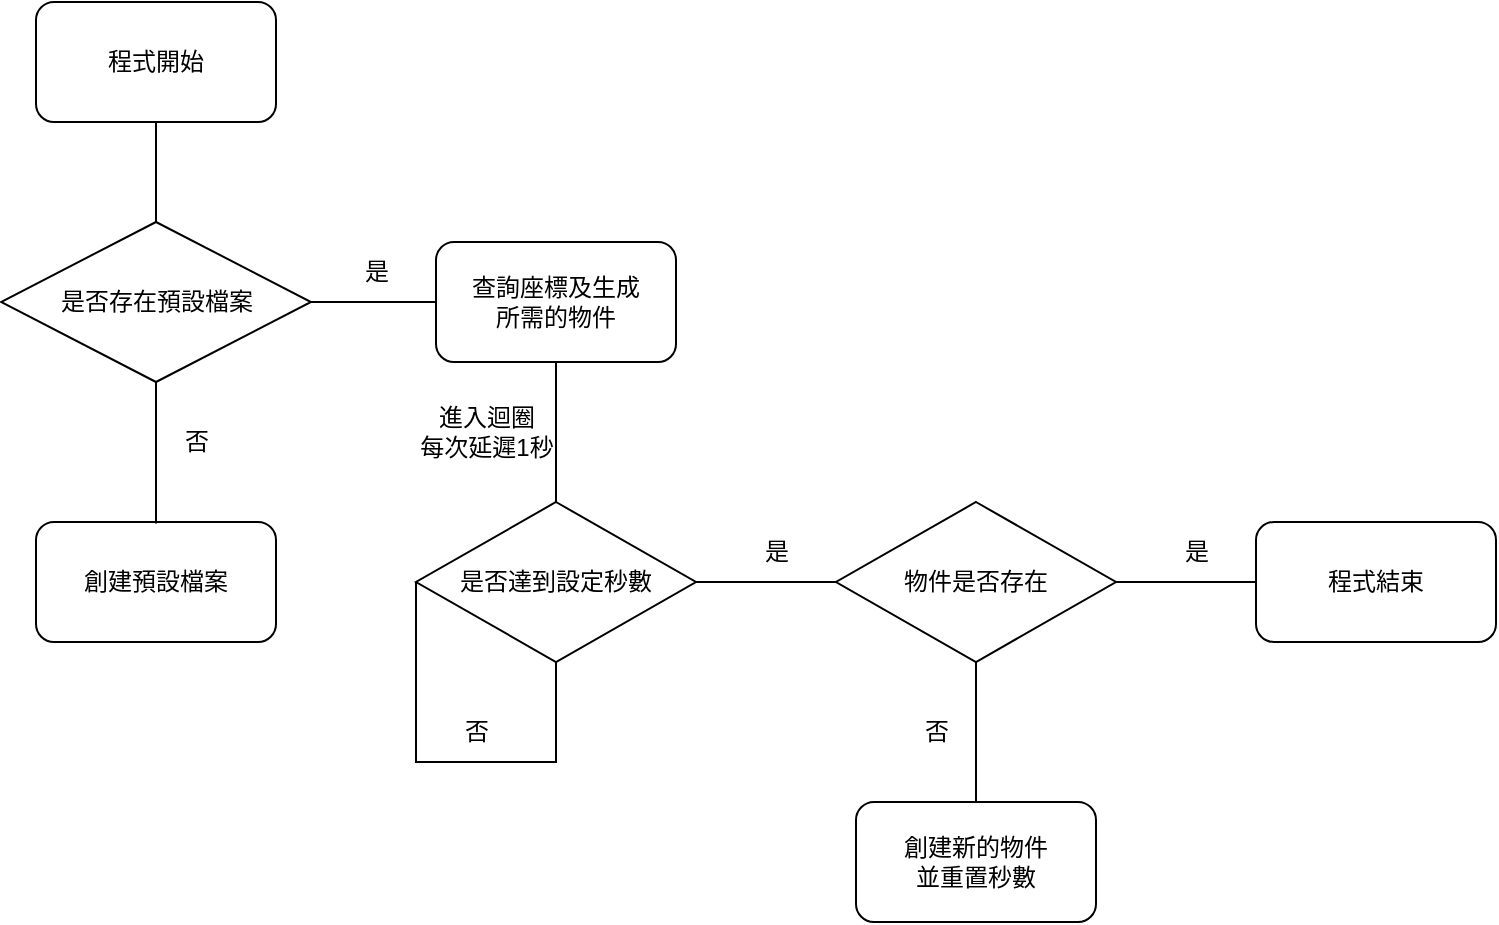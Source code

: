 <mxfile version="20.2.4" type="github"><diagram id="xZ59dbiQEWNgp1dUOIf5" name="第 1 页"><mxGraphModel dx="1422" dy="754" grid="1" gridSize="10" guides="1" tooltips="1" connect="1" arrows="1" fold="1" page="1" pageScale="1" pageWidth="827" pageHeight="1169" math="0" shadow="0"><root><mxCell id="0"/><mxCell id="1" parent="0"/><mxCell id="PS_9hRfJn6Zm8qRb8hPg-2" value="程式開始" style="rounded=1;whiteSpace=wrap;html=1;" vertex="1" parent="1"><mxGeometry x="60" y="30" width="120" height="60" as="geometry"/></mxCell><mxCell id="PS_9hRfJn6Zm8qRb8hPg-3" value="是否存在預設檔案" style="rhombus;whiteSpace=wrap;html=1;" vertex="1" parent="1"><mxGeometry x="42.5" y="140" width="155" height="80" as="geometry"/></mxCell><mxCell id="PS_9hRfJn6Zm8qRb8hPg-6" value="" style="endArrow=none;html=1;rounded=0;entryX=0.5;entryY=0;entryDx=0;entryDy=0;" edge="1" parent="1" source="PS_9hRfJn6Zm8qRb8hPg-2" target="PS_9hRfJn6Zm8qRb8hPg-3"><mxGeometry width="50" height="50" relative="1" as="geometry"><mxPoint x="120" y="140" as="sourcePoint"/><mxPoint x="120" y="160.711" as="targetPoint"/></mxGeometry></mxCell><mxCell id="PS_9hRfJn6Zm8qRb8hPg-8" value="創建預設檔案" style="rounded=1;whiteSpace=wrap;html=1;" vertex="1" parent="1"><mxGeometry x="60" y="290" width="120" height="60" as="geometry"/></mxCell><mxCell id="PS_9hRfJn6Zm8qRb8hPg-9" value="" style="endArrow=none;html=1;rounded=0;" edge="1" parent="1" source="PS_9hRfJn6Zm8qRb8hPg-3"><mxGeometry width="50" height="50" relative="1" as="geometry"><mxPoint x="120" y="270" as="sourcePoint"/><mxPoint x="120" y="290.711" as="targetPoint"/></mxGeometry></mxCell><mxCell id="PS_9hRfJn6Zm8qRb8hPg-10" value="否" style="text;html=1;align=center;verticalAlign=middle;resizable=0;points=[];autosize=1;strokeColor=none;fillColor=none;" vertex="1" parent="1"><mxGeometry x="120" y="235" width="40" height="30" as="geometry"/></mxCell><mxCell id="PS_9hRfJn6Zm8qRb8hPg-11" value="查詢座標及生成&lt;br&gt;所需的物件" style="rounded=1;whiteSpace=wrap;html=1;" vertex="1" parent="1"><mxGeometry x="260" y="150" width="120" height="60" as="geometry"/></mxCell><mxCell id="PS_9hRfJn6Zm8qRb8hPg-12" value="" style="endArrow=none;html=1;rounded=0;exitX=1;exitY=0.5;exitDx=0;exitDy=0;entryX=0;entryY=0.5;entryDx=0;entryDy=0;" edge="1" parent="1" source="PS_9hRfJn6Zm8qRb8hPg-3" target="PS_9hRfJn6Zm8qRb8hPg-11"><mxGeometry width="50" height="50" relative="1" as="geometry"><mxPoint x="210" y="230" as="sourcePoint"/><mxPoint x="260" y="180" as="targetPoint"/></mxGeometry></mxCell><mxCell id="PS_9hRfJn6Zm8qRb8hPg-14" value="是" style="text;html=1;align=center;verticalAlign=middle;resizable=0;points=[];autosize=1;strokeColor=none;fillColor=none;" vertex="1" parent="1"><mxGeometry x="210" y="150" width="40" height="30" as="geometry"/></mxCell><mxCell id="PS_9hRfJn6Zm8qRb8hPg-15" value="" style="endArrow=none;html=1;rounded=0;entryX=0.5;entryY=1;entryDx=0;entryDy=0;exitX=0.5;exitY=0;exitDx=0;exitDy=0;" edge="1" parent="1" source="PS_9hRfJn6Zm8qRb8hPg-16" target="PS_9hRfJn6Zm8qRb8hPg-11"><mxGeometry width="50" height="50" relative="1" as="geometry"><mxPoint x="320" y="260" as="sourcePoint"/><mxPoint x="370" y="210" as="targetPoint"/></mxGeometry></mxCell><mxCell id="PS_9hRfJn6Zm8qRb8hPg-16" value="是否達到設定秒數" style="rhombus;whiteSpace=wrap;html=1;" vertex="1" parent="1"><mxGeometry x="250" y="280" width="140" height="80" as="geometry"/></mxCell><mxCell id="PS_9hRfJn6Zm8qRb8hPg-17" value="進入迴圈&lt;br&gt;每次延遲1秒" style="text;html=1;align=center;verticalAlign=middle;resizable=0;points=[];autosize=1;strokeColor=none;fillColor=none;" vertex="1" parent="1"><mxGeometry x="240" y="225" width="90" height="40" as="geometry"/></mxCell><mxCell id="PS_9hRfJn6Zm8qRb8hPg-19" value="" style="endArrow=none;html=1;rounded=0;entryX=0;entryY=0.5;entryDx=0;entryDy=0;exitX=1;exitY=0.5;exitDx=0;exitDy=0;" edge="1" parent="1" source="PS_9hRfJn6Zm8qRb8hPg-16"><mxGeometry width="50" height="50" relative="1" as="geometry"><mxPoint x="400" y="350" as="sourcePoint"/><mxPoint x="460" y="320" as="targetPoint"/></mxGeometry></mxCell><mxCell id="PS_9hRfJn6Zm8qRb8hPg-20" value="是" style="text;html=1;align=center;verticalAlign=middle;resizable=0;points=[];autosize=1;strokeColor=none;fillColor=none;" vertex="1" parent="1"><mxGeometry x="410" y="290" width="40" height="30" as="geometry"/></mxCell><mxCell id="PS_9hRfJn6Zm8qRb8hPg-22" value="" style="endArrow=none;html=1;rounded=0;exitX=0;exitY=0.5;exitDx=0;exitDy=0;" edge="1" parent="1" source="PS_9hRfJn6Zm8qRb8hPg-16"><mxGeometry width="50" height="50" relative="1" as="geometry"><mxPoint x="260" y="410" as="sourcePoint"/><mxPoint x="320" y="360" as="targetPoint"/><Array as="points"><mxPoint x="250" y="410"/><mxPoint x="320" y="410"/></Array></mxGeometry></mxCell><mxCell id="PS_9hRfJn6Zm8qRb8hPg-23" value="否" style="text;html=1;align=center;verticalAlign=middle;resizable=0;points=[];autosize=1;strokeColor=none;fillColor=none;" vertex="1" parent="1"><mxGeometry x="260" y="380" width="40" height="30" as="geometry"/></mxCell><mxCell id="PS_9hRfJn6Zm8qRb8hPg-24" value="物件是否存在" style="rhombus;whiteSpace=wrap;html=1;" vertex="1" parent="1"><mxGeometry x="460" y="280" width="140" height="80" as="geometry"/></mxCell><mxCell id="PS_9hRfJn6Zm8qRb8hPg-25" value="" style="endArrow=none;html=1;rounded=0;" edge="1" parent="1" source="PS_9hRfJn6Zm8qRb8hPg-24"><mxGeometry width="50" height="50" relative="1" as="geometry"><mxPoint x="530" y="410" as="sourcePoint"/><mxPoint x="530" y="430.711" as="targetPoint"/></mxGeometry></mxCell><mxCell id="PS_9hRfJn6Zm8qRb8hPg-26" value="否" style="text;html=1;align=center;verticalAlign=middle;resizable=0;points=[];autosize=1;strokeColor=none;fillColor=none;" vertex="1" parent="1"><mxGeometry x="490" y="380" width="40" height="30" as="geometry"/></mxCell><mxCell id="PS_9hRfJn6Zm8qRb8hPg-28" value="創建新的物件&lt;br&gt;並重置秒數" style="rounded=1;whiteSpace=wrap;html=1;" vertex="1" parent="1"><mxGeometry x="470" y="430" width="120" height="60" as="geometry"/></mxCell><mxCell id="PS_9hRfJn6Zm8qRb8hPg-29" value="" style="endArrow=none;html=1;rounded=0;" edge="1" parent="1" source="PS_9hRfJn6Zm8qRb8hPg-24"><mxGeometry width="50" height="50" relative="1" as="geometry"><mxPoint x="600" y="370" as="sourcePoint"/><mxPoint x="670.711" y="320" as="targetPoint"/></mxGeometry></mxCell><mxCell id="PS_9hRfJn6Zm8qRb8hPg-30" value="是" style="text;html=1;align=center;verticalAlign=middle;resizable=0;points=[];autosize=1;strokeColor=none;fillColor=none;" vertex="1" parent="1"><mxGeometry x="620" y="290" width="40" height="30" as="geometry"/></mxCell><mxCell id="PS_9hRfJn6Zm8qRb8hPg-31" value="程式結束" style="rounded=1;whiteSpace=wrap;html=1;" vertex="1" parent="1"><mxGeometry x="670" y="290" width="120" height="60" as="geometry"/></mxCell></root></mxGraphModel></diagram></mxfile>